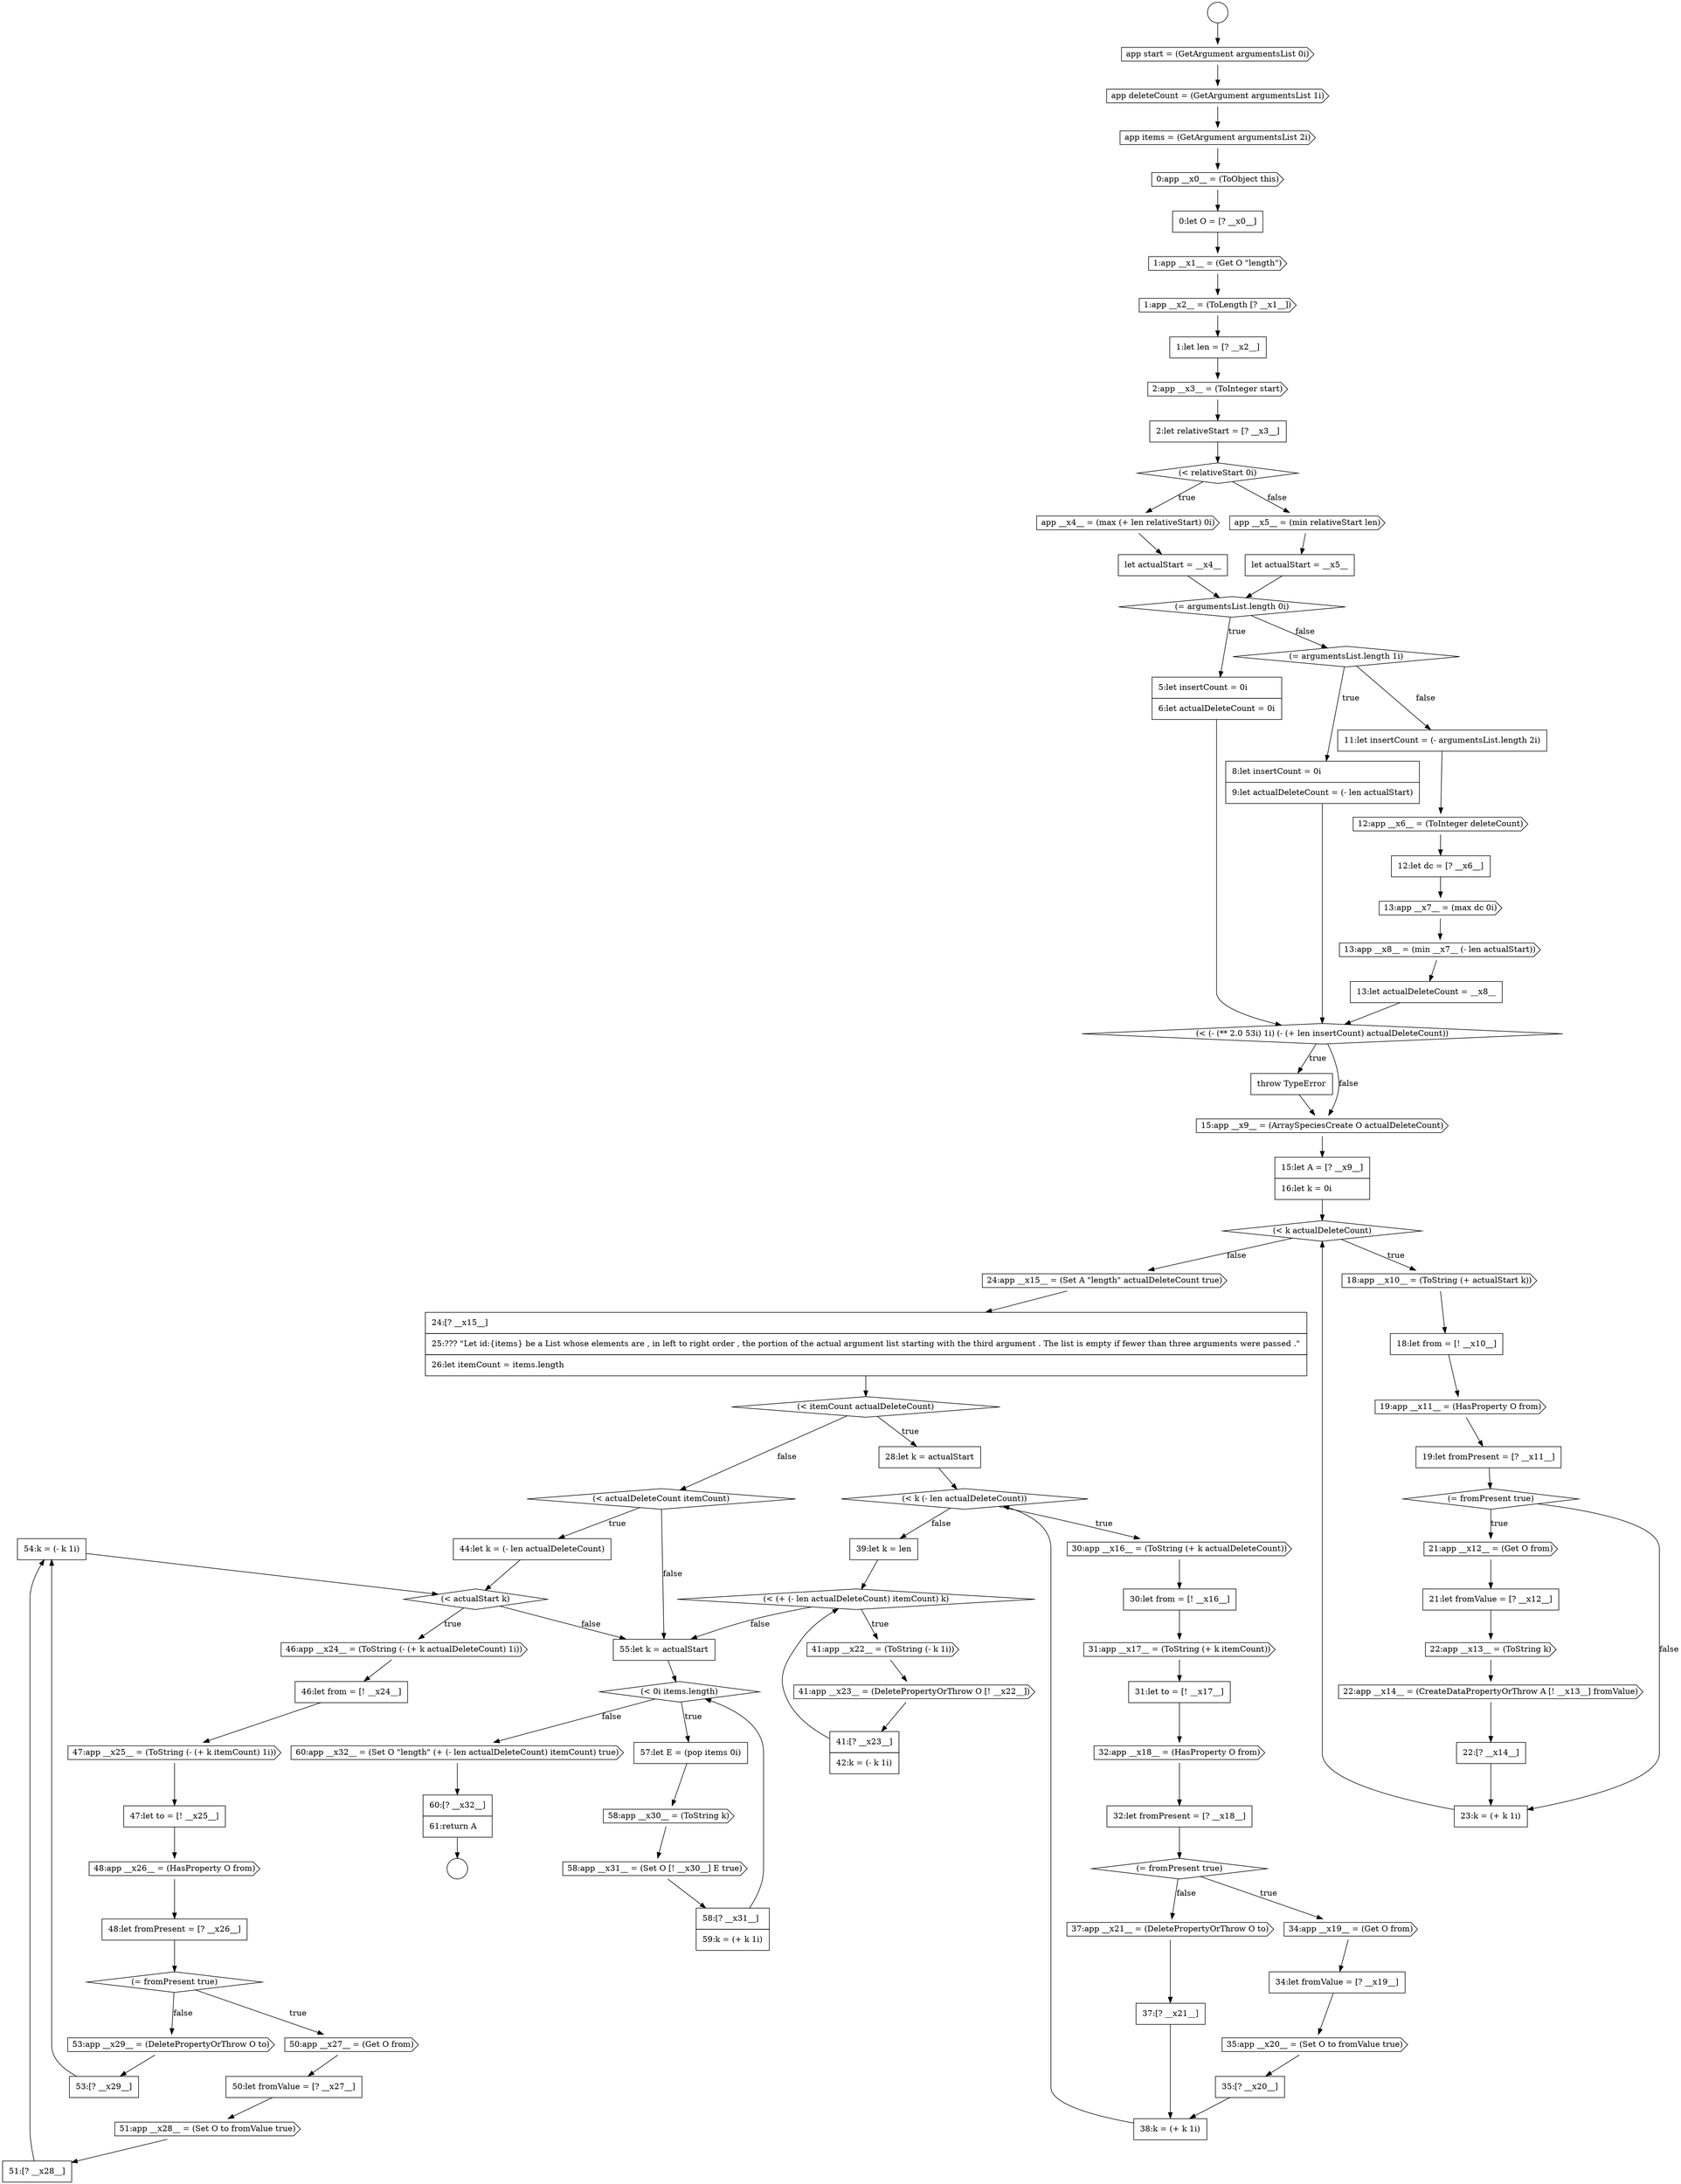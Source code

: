 digraph {
  node14574 [shape=none, margin=0, label=<<font color="black">
    <table border="0" cellborder="1" cellspacing="0" cellpadding="10">
      <tr><td align="left">54:k = (- k 1i)</td></tr>
    </table>
  </font>> color="black" fillcolor="white" style=filled]
  node14527 [shape=diamond, label=<<font color="black">(= fromPresent true)</font>> color="black" fillcolor="white" style=filled]
  node14576 [shape=diamond, label=<<font color="black">(&lt; 0i items.length)</font>> color="black" fillcolor="white" style=filled]
  node14570 [shape=cds, label=<<font color="black">51:app __x28__ = (Set O to fromValue true)</font>> color="black" fillcolor="white" style=filled]
  node14538 [shape=diamond, label=<<font color="black">(&lt; k (- len actualDeleteCount))</font>> color="black" fillcolor="white" style=filled]
  node14506 [shape=cds, label=<<font color="black">app __x5__ = (min relativeStart len)</font>> color="black" fillcolor="white" style=filled]
  node14519 [shape=none, margin=0, label=<<font color="black">
    <table border="0" cellborder="1" cellspacing="0" cellpadding="10">
      <tr><td align="left">throw TypeError</td></tr>
    </table>
  </font>> color="black" fillcolor="white" style=filled]
  node14521 [shape=none, margin=0, label=<<font color="black">
    <table border="0" cellborder="1" cellspacing="0" cellpadding="10">
      <tr><td align="left">15:let A = [? __x9__]</td></tr>
      <tr><td align="left">16:let k = 0i</td></tr>
    </table>
  </font>> color="black" fillcolor="white" style=filled]
  node14559 [shape=none, margin=0, label=<<font color="black">
    <table border="0" cellborder="1" cellspacing="0" cellpadding="10">
      <tr><td align="left">44:let k = (- len actualDeleteCount)</td></tr>
    </table>
  </font>> color="black" fillcolor="white" style=filled]
  node14553 [shape=none, margin=0, label=<<font color="black">
    <table border="0" cellborder="1" cellspacing="0" cellpadding="10">
      <tr><td align="left">39:let k = len</td></tr>
    </table>
  </font>> color="black" fillcolor="white" style=filled]
  node14542 [shape=none, margin=0, label=<<font color="black">
    <table border="0" cellborder="1" cellspacing="0" cellpadding="10">
      <tr><td align="left">31:let to = [! __x17__]</td></tr>
    </table>
  </font>> color="black" fillcolor="white" style=filled]
  node14510 [shape=diamond, label=<<font color="black">(= argumentsList.length 1i)</font>> color="black" fillcolor="white" style=filled]
  node14552 [shape=none, margin=0, label=<<font color="black">
    <table border="0" cellborder="1" cellspacing="0" cellpadding="10">
      <tr><td align="left">38:k = (+ k 1i)</td></tr>
    </table>
  </font>> color="black" fillcolor="white" style=filled]
  node14515 [shape=cds, label=<<font color="black">13:app __x7__ = (max dc 0i)</font>> color="black" fillcolor="white" style=filled]
  node14564 [shape=none, margin=0, label=<<font color="black">
    <table border="0" cellborder="1" cellspacing="0" cellpadding="10">
      <tr><td align="left">47:let to = [! __x25__]</td></tr>
    </table>
  </font>> color="black" fillcolor="white" style=filled]
  node14579 [shape=cds, label=<<font color="black">58:app __x31__ = (Set O [! __x30__] E true)</font>> color="black" fillcolor="white" style=filled]
  node14533 [shape=none, margin=0, label=<<font color="black">
    <table border="0" cellborder="1" cellspacing="0" cellpadding="10">
      <tr><td align="left">23:k = (+ k 1i)</td></tr>
    </table>
  </font>> color="black" fillcolor="white" style=filled]
  node14495 [shape=cds, label=<<font color="black">app items = (GetArgument argumentsList 2i)</font>> color="black" fillcolor="white" style=filled]
  node14532 [shape=none, margin=0, label=<<font color="black">
    <table border="0" cellborder="1" cellspacing="0" cellpadding="10">
      <tr><td align="left">22:[? __x14__]</td></tr>
    </table>
  </font>> color="black" fillcolor="white" style=filled]
  node14547 [shape=none, margin=0, label=<<font color="black">
    <table border="0" cellborder="1" cellspacing="0" cellpadding="10">
      <tr><td align="left">34:let fromValue = [? __x19__]</td></tr>
    </table>
  </font>> color="black" fillcolor="white" style=filled]
  node14500 [shape=none, margin=0, label=<<font color="black">
    <table border="0" cellborder="1" cellspacing="0" cellpadding="10">
      <tr><td align="left">1:let len = [? __x2__]</td></tr>
    </table>
  </font>> color="black" fillcolor="white" style=filled]
  node14569 [shape=none, margin=0, label=<<font color="black">
    <table border="0" cellborder="1" cellspacing="0" cellpadding="10">
      <tr><td align="left">50:let fromValue = [? __x27__]</td></tr>
    </table>
  </font>> color="black" fillcolor="white" style=filled]
  node14558 [shape=diamond, label=<<font color="black">(&lt; actualDeleteCount itemCount)</font>> color="black" fillcolor="white" style=filled]
  node14537 [shape=none, margin=0, label=<<font color="black">
    <table border="0" cellborder="1" cellspacing="0" cellpadding="10">
      <tr><td align="left">28:let k = actualStart</td></tr>
    </table>
  </font>> color="black" fillcolor="white" style=filled]
  node14501 [shape=cds, label=<<font color="black">2:app __x3__ = (ToInteger start)</font>> color="black" fillcolor="white" style=filled]
  node14524 [shape=none, margin=0, label=<<font color="black">
    <table border="0" cellborder="1" cellspacing="0" cellpadding="10">
      <tr><td align="left">18:let from = [! __x10__]</td></tr>
    </table>
  </font>> color="black" fillcolor="white" style=filled]
  node14541 [shape=cds, label=<<font color="black">31:app __x17__ = (ToString (+ k itemCount))</font>> color="black" fillcolor="white" style=filled]
  node14556 [shape=cds, label=<<font color="black">41:app __x23__ = (DeletePropertyOrThrow O [! __x22__])</font>> color="black" fillcolor="white" style=filled]
  node14565 [shape=cds, label=<<font color="black">48:app __x26__ = (HasProperty O from)</font>> color="black" fillcolor="white" style=filled]
  node14505 [shape=none, margin=0, label=<<font color="black">
    <table border="0" cellborder="1" cellspacing="0" cellpadding="10">
      <tr><td align="left">let actualStart = __x4__</td></tr>
    </table>
  </font>> color="black" fillcolor="white" style=filled]
  node14520 [shape=cds, label=<<font color="black">15:app __x9__ = (ArraySpeciesCreate O actualDeleteCount)</font>> color="black" fillcolor="white" style=filled]
  node14529 [shape=none, margin=0, label=<<font color="black">
    <table border="0" cellborder="1" cellspacing="0" cellpadding="10">
      <tr><td align="left">21:let fromValue = [? __x12__]</td></tr>
    </table>
  </font>> color="black" fillcolor="white" style=filled]
  node14566 [shape=none, margin=0, label=<<font color="black">
    <table border="0" cellborder="1" cellspacing="0" cellpadding="10">
      <tr><td align="left">48:let fromPresent = [? __x26__]</td></tr>
    </table>
  </font>> color="black" fillcolor="white" style=filled]
  node14580 [shape=none, margin=0, label=<<font color="black">
    <table border="0" cellborder="1" cellspacing="0" cellpadding="10">
      <tr><td align="left">58:[? __x31__]</td></tr>
      <tr><td align="left">59:k = (+ k 1i)</td></tr>
    </table>
  </font>> color="black" fillcolor="white" style=filled]
  node14561 [shape=cds, label=<<font color="black">46:app __x24__ = (ToString (- (+ k actualDeleteCount) 1i))</font>> color="black" fillcolor="white" style=filled]
  node14509 [shape=none, margin=0, label=<<font color="black">
    <table border="0" cellborder="1" cellspacing="0" cellpadding="10">
      <tr><td align="left">5:let insertCount = 0i</td></tr>
      <tr><td align="left">6:let actualDeleteCount = 0i</td></tr>
    </table>
  </font>> color="black" fillcolor="white" style=filled]
  node14492 [shape=circle label=" " color="black" fillcolor="white" style=filled]
  node14494 [shape=cds, label=<<font color="black">app deleteCount = (GetArgument argumentsList 1i)</font>> color="black" fillcolor="white" style=filled]
  node14526 [shape=none, margin=0, label=<<font color="black">
    <table border="0" cellborder="1" cellspacing="0" cellpadding="10">
      <tr><td align="left">19:let fromPresent = [? __x11__]</td></tr>
    </table>
  </font>> color="black" fillcolor="white" style=filled]
  node14516 [shape=cds, label=<<font color="black">13:app __x8__ = (min __x7__ (- len actualStart))</font>> color="black" fillcolor="white" style=filled]
  node14548 [shape=cds, label=<<font color="black">35:app __x20__ = (Set O to fromValue true)</font>> color="black" fillcolor="white" style=filled]
  node14573 [shape=none, margin=0, label=<<font color="black">
    <table border="0" cellborder="1" cellspacing="0" cellpadding="10">
      <tr><td align="left">53:[? __x29__]</td></tr>
    </table>
  </font>> color="black" fillcolor="white" style=filled]
  node14497 [shape=none, margin=0, label=<<font color="black">
    <table border="0" cellborder="1" cellspacing="0" cellpadding="10">
      <tr><td align="left">0:let O = [? __x0__]</td></tr>
    </table>
  </font>> color="black" fillcolor="white" style=filled]
  node14534 [shape=cds, label=<<font color="black">24:app __x15__ = (Set A &quot;length&quot; actualDeleteCount true)</font>> color="black" fillcolor="white" style=filled]
  node14523 [shape=cds, label=<<font color="black">18:app __x10__ = (ToString (+ actualStart k))</font>> color="black" fillcolor="white" style=filled]
  node14572 [shape=cds, label=<<font color="black">53:app __x29__ = (DeletePropertyOrThrow O to)</font>> color="black" fillcolor="white" style=filled]
  node14544 [shape=none, margin=0, label=<<font color="black">
    <table border="0" cellborder="1" cellspacing="0" cellpadding="10">
      <tr><td align="left">32:let fromPresent = [? __x18__]</td></tr>
    </table>
  </font>> color="black" fillcolor="white" style=filled]
  node14508 [shape=diamond, label=<<font color="black">(= argumentsList.length 0i)</font>> color="black" fillcolor="white" style=filled]
  node14517 [shape=none, margin=0, label=<<font color="black">
    <table border="0" cellborder="1" cellspacing="0" cellpadding="10">
      <tr><td align="left">13:let actualDeleteCount = __x8__</td></tr>
    </table>
  </font>> color="black" fillcolor="white" style=filled]
  node14549 [shape=none, margin=0, label=<<font color="black">
    <table border="0" cellborder="1" cellspacing="0" cellpadding="10">
      <tr><td align="left">35:[? __x20__]</td></tr>
    </table>
  </font>> color="black" fillcolor="white" style=filled]
  node14502 [shape=none, margin=0, label=<<font color="black">
    <table border="0" cellborder="1" cellspacing="0" cellpadding="10">
      <tr><td align="left">2:let relativeStart = [? __x3__]</td></tr>
    </table>
  </font>> color="black" fillcolor="white" style=filled]
  node14540 [shape=none, margin=0, label=<<font color="black">
    <table border="0" cellborder="1" cellspacing="0" cellpadding="10">
      <tr><td align="left">30:let from = [! __x16__]</td></tr>
    </table>
  </font>> color="black" fillcolor="white" style=filled]
  node14581 [shape=cds, label=<<font color="black">60:app __x32__ = (Set O &quot;length&quot; (+ (- len actualDeleteCount) itemCount) true)</font>> color="black" fillcolor="white" style=filled]
  node14555 [shape=cds, label=<<font color="black">41:app __x22__ = (ToString (- k 1i))</font>> color="black" fillcolor="white" style=filled]
  node14525 [shape=cds, label=<<font color="black">19:app __x11__ = (HasProperty O from)</font>> color="black" fillcolor="white" style=filled]
  node14577 [shape=none, margin=0, label=<<font color="black">
    <table border="0" cellborder="1" cellspacing="0" cellpadding="10">
      <tr><td align="left">57:let E = (pop items 0i)</td></tr>
    </table>
  </font>> color="black" fillcolor="white" style=filled]
  node14535 [shape=none, margin=0, label=<<font color="black">
    <table border="0" cellborder="1" cellspacing="0" cellpadding="10">
      <tr><td align="left">24:[? __x15__]</td></tr>
      <tr><td align="left">25:??? &quot;Let id:{items} be a List whose elements are , in left to right order , the portion of the actual argument list starting with the third argument . The list is empty if fewer than three arguments were passed .&quot;</td></tr>
      <tr><td align="left">26:let itemCount = items.length</td></tr>
    </table>
  </font>> color="black" fillcolor="white" style=filled]
  node14493 [shape=cds, label=<<font color="black">app start = (GetArgument argumentsList 0i)</font>> color="black" fillcolor="white" style=filled]
  node14530 [shape=cds, label=<<font color="black">22:app __x13__ = (ToString k)</font>> color="black" fillcolor="white" style=filled]
  node14562 [shape=none, margin=0, label=<<font color="black">
    <table border="0" cellborder="1" cellspacing="0" cellpadding="10">
      <tr><td align="left">46:let from = [! __x24__]</td></tr>
    </table>
  </font>> color="black" fillcolor="white" style=filled]
  node14557 [shape=none, margin=0, label=<<font color="black">
    <table border="0" cellborder="1" cellspacing="0" cellpadding="10">
      <tr><td align="left">41:[? __x23__]</td></tr>
      <tr><td align="left">42:k = (- k 1i)</td></tr>
    </table>
  </font>> color="black" fillcolor="white" style=filled]
  node14550 [shape=cds, label=<<font color="black">37:app __x21__ = (DeletePropertyOrThrow O to)</font>> color="black" fillcolor="white" style=filled]
  node14513 [shape=cds, label=<<font color="black">12:app __x6__ = (ToInteger deleteCount)</font>> color="black" fillcolor="white" style=filled]
  node14498 [shape=cds, label=<<font color="black">1:app __x1__ = (Get O &quot;length&quot;)</font>> color="black" fillcolor="white" style=filled]
  node14512 [shape=none, margin=0, label=<<font color="black">
    <table border="0" cellborder="1" cellspacing="0" cellpadding="10">
      <tr><td align="left">11:let insertCount = (- argumentsList.length 2i)</td></tr>
    </table>
  </font>> color="black" fillcolor="white" style=filled]
  node14491 [shape=circle label=" " color="black" fillcolor="white" style=filled]
  node14545 [shape=diamond, label=<<font color="black">(= fromPresent true)</font>> color="black" fillcolor="white" style=filled]
  node14567 [shape=diamond, label=<<font color="black">(= fromPresent true)</font>> color="black" fillcolor="white" style=filled]
  node14507 [shape=none, margin=0, label=<<font color="black">
    <table border="0" cellborder="1" cellspacing="0" cellpadding="10">
      <tr><td align="left">let actualStart = __x5__</td></tr>
    </table>
  </font>> color="black" fillcolor="white" style=filled]
  node14518 [shape=diamond, label=<<font color="black">(&lt; (- (** 2.0 53i) 1i) (- (+ len insertCount) actualDeleteCount))</font>> color="black" fillcolor="white" style=filled]
  node14496 [shape=cds, label=<<font color="black">0:app __x0__ = (ToObject this)</font>> color="black" fillcolor="white" style=filled]
  node14554 [shape=diamond, label=<<font color="black">(&lt; (+ (- len actualDeleteCount) itemCount) k)</font>> color="black" fillcolor="white" style=filled]
  node14543 [shape=cds, label=<<font color="black">32:app __x18__ = (HasProperty O from)</font>> color="black" fillcolor="white" style=filled]
  node14571 [shape=none, margin=0, label=<<font color="black">
    <table border="0" cellborder="1" cellspacing="0" cellpadding="10">
      <tr><td align="left">51:[? __x28__]</td></tr>
    </table>
  </font>> color="black" fillcolor="white" style=filled]
  node14503 [shape=diamond, label=<<font color="black">(&lt; relativeStart 0i)</font>> color="black" fillcolor="white" style=filled]
  node14522 [shape=diamond, label=<<font color="black">(&lt; k actualDeleteCount)</font>> color="black" fillcolor="white" style=filled]
  node14539 [shape=cds, label=<<font color="black">30:app __x16__ = (ToString (+ k actualDeleteCount))</font>> color="black" fillcolor="white" style=filled]
  node14560 [shape=diamond, label=<<font color="black">(&lt; actualStart k)</font>> color="black" fillcolor="white" style=filled]
  node14582 [shape=none, margin=0, label=<<font color="black">
    <table border="0" cellborder="1" cellspacing="0" cellpadding="10">
      <tr><td align="left">60:[? __x32__]</td></tr>
      <tr><td align="left">61:return A</td></tr>
    </table>
  </font>> color="black" fillcolor="white" style=filled]
  node14575 [shape=none, margin=0, label=<<font color="black">
    <table border="0" cellborder="1" cellspacing="0" cellpadding="10">
      <tr><td align="left">55:let k = actualStart</td></tr>
    </table>
  </font>> color="black" fillcolor="white" style=filled]
  node14499 [shape=cds, label=<<font color="black">1:app __x2__ = (ToLength [? __x1__])</font>> color="black" fillcolor="white" style=filled]
  node14536 [shape=diamond, label=<<font color="black">(&lt; itemCount actualDeleteCount)</font>> color="black" fillcolor="white" style=filled]
  node14551 [shape=none, margin=0, label=<<font color="black">
    <table border="0" cellborder="1" cellspacing="0" cellpadding="10">
      <tr><td align="left">37:[? __x21__]</td></tr>
    </table>
  </font>> color="black" fillcolor="white" style=filled]
  node14504 [shape=cds, label=<<font color="black">app __x4__ = (max (+ len relativeStart) 0i)</font>> color="black" fillcolor="white" style=filled]
  node14546 [shape=cds, label=<<font color="black">34:app __x19__ = (Get O from)</font>> color="black" fillcolor="white" style=filled]
  node14578 [shape=cds, label=<<font color="black">58:app __x30__ = (ToString k)</font>> color="black" fillcolor="white" style=filled]
  node14563 [shape=cds, label=<<font color="black">47:app __x25__ = (ToString (- (+ k itemCount) 1i))</font>> color="black" fillcolor="white" style=filled]
  node14514 [shape=none, margin=0, label=<<font color="black">
    <table border="0" cellborder="1" cellspacing="0" cellpadding="10">
      <tr><td align="left">12:let dc = [? __x6__]</td></tr>
    </table>
  </font>> color="black" fillcolor="white" style=filled]
  node14511 [shape=none, margin=0, label=<<font color="black">
    <table border="0" cellborder="1" cellspacing="0" cellpadding="10">
      <tr><td align="left">8:let insertCount = 0i</td></tr>
      <tr><td align="left">9:let actualDeleteCount = (- len actualStart)</td></tr>
    </table>
  </font>> color="black" fillcolor="white" style=filled]
  node14528 [shape=cds, label=<<font color="black">21:app __x12__ = (Get O from)</font>> color="black" fillcolor="white" style=filled]
  node14531 [shape=cds, label=<<font color="black">22:app __x14__ = (CreateDataPropertyOrThrow A [! __x13__] fromValue)</font>> color="black" fillcolor="white" style=filled]
  node14568 [shape=cds, label=<<font color="black">50:app __x27__ = (Get O from)</font>> color="black" fillcolor="white" style=filled]
  node14568 -> node14569 [ color="black"]
  node14497 -> node14498 [ color="black"]
  node14527 -> node14528 [label=<<font color="black">true</font>> color="black"]
  node14527 -> node14533 [label=<<font color="black">false</font>> color="black"]
  node14552 -> node14538 [ color="black"]
  node14500 -> node14501 [ color="black"]
  node14557 -> node14554 [ color="black"]
  node14580 -> node14576 [ color="black"]
  node14563 -> node14564 [ color="black"]
  node14526 -> node14527 [ color="black"]
  node14539 -> node14540 [ color="black"]
  node14522 -> node14523 [label=<<font color="black">true</font>> color="black"]
  node14522 -> node14534 [label=<<font color="black">false</font>> color="black"]
  node14518 -> node14519 [label=<<font color="black">true</font>> color="black"]
  node14518 -> node14520 [label=<<font color="black">false</font>> color="black"]
  node14519 -> node14520 [ color="black"]
  node14521 -> node14522 [ color="black"]
  node14548 -> node14549 [ color="black"]
  node14558 -> node14559 [label=<<font color="black">true</font>> color="black"]
  node14558 -> node14575 [label=<<font color="black">false</font>> color="black"]
  node14546 -> node14547 [ color="black"]
  node14535 -> node14536 [ color="black"]
  node14509 -> node14518 [ color="black"]
  node14511 -> node14518 [ color="black"]
  node14508 -> node14509 [label=<<font color="black">true</font>> color="black"]
  node14508 -> node14510 [label=<<font color="black">false</font>> color="black"]
  node14505 -> node14508 [ color="black"]
  node14494 -> node14495 [ color="black"]
  node14559 -> node14560 [ color="black"]
  node14528 -> node14529 [ color="black"]
  node14564 -> node14565 [ color="black"]
  node14514 -> node14515 [ color="black"]
  node14581 -> node14582 [ color="black"]
  node14499 -> node14500 [ color="black"]
  node14536 -> node14537 [label=<<font color="black">true</font>> color="black"]
  node14536 -> node14558 [label=<<font color="black">false</font>> color="black"]
  node14520 -> node14521 [ color="black"]
  node14530 -> node14531 [ color="black"]
  node14495 -> node14496 [ color="black"]
  node14533 -> node14522 [ color="black"]
  node14517 -> node14518 [ color="black"]
  node14501 -> node14502 [ color="black"]
  node14491 -> node14493 [ color="black"]
  node14504 -> node14505 [ color="black"]
  node14538 -> node14539 [label=<<font color="black">true</font>> color="black"]
  node14538 -> node14553 [label=<<font color="black">false</font>> color="black"]
  node14550 -> node14551 [ color="black"]
  node14582 -> node14492 [ color="black"]
  node14506 -> node14507 [ color="black"]
  node14547 -> node14548 [ color="black"]
  node14540 -> node14541 [ color="black"]
  node14537 -> node14538 [ color="black"]
  node14565 -> node14566 [ color="black"]
  node14566 -> node14567 [ color="black"]
  node14571 -> node14574 [ color="black"]
  node14560 -> node14561 [label=<<font color="black">true</font>> color="black"]
  node14560 -> node14575 [label=<<font color="black">false</font>> color="black"]
  node14529 -> node14530 [ color="black"]
  node14577 -> node14578 [ color="black"]
  node14534 -> node14535 [ color="black"]
  node14496 -> node14497 [ color="black"]
  node14532 -> node14533 [ color="black"]
  node14578 -> node14579 [ color="black"]
  node14543 -> node14544 [ color="black"]
  node14493 -> node14494 [ color="black"]
  node14502 -> node14503 [ color="black"]
  node14544 -> node14545 [ color="black"]
  node14545 -> node14546 [label=<<font color="black">true</font>> color="black"]
  node14545 -> node14550 [label=<<font color="black">false</font>> color="black"]
  node14516 -> node14517 [ color="black"]
  node14573 -> node14574 [ color="black"]
  node14524 -> node14525 [ color="black"]
  node14515 -> node14516 [ color="black"]
  node14553 -> node14554 [ color="black"]
  node14575 -> node14576 [ color="black"]
  node14561 -> node14562 [ color="black"]
  node14498 -> node14499 [ color="black"]
  node14507 -> node14508 [ color="black"]
  node14542 -> node14543 [ color="black"]
  node14549 -> node14552 [ color="black"]
  node14513 -> node14514 [ color="black"]
  node14562 -> node14563 [ color="black"]
  node14503 -> node14504 [label=<<font color="black">true</font>> color="black"]
  node14503 -> node14506 [label=<<font color="black">false</font>> color="black"]
  node14572 -> node14573 [ color="black"]
  node14579 -> node14580 [ color="black"]
  node14576 -> node14577 [label=<<font color="black">true</font>> color="black"]
  node14576 -> node14581 [label=<<font color="black">false</font>> color="black"]
  node14512 -> node14513 [ color="black"]
  node14551 -> node14552 [ color="black"]
  node14556 -> node14557 [ color="black"]
  node14541 -> node14542 [ color="black"]
  node14555 -> node14556 [ color="black"]
  node14531 -> node14532 [ color="black"]
  node14567 -> node14568 [label=<<font color="black">true</font>> color="black"]
  node14567 -> node14572 [label=<<font color="black">false</font>> color="black"]
  node14570 -> node14571 [ color="black"]
  node14525 -> node14526 [ color="black"]
  node14510 -> node14511 [label=<<font color="black">true</font>> color="black"]
  node14510 -> node14512 [label=<<font color="black">false</font>> color="black"]
  node14574 -> node14560 [ color="black"]
  node14554 -> node14555 [label=<<font color="black">true</font>> color="black"]
  node14554 -> node14575 [label=<<font color="black">false</font>> color="black"]
  node14523 -> node14524 [ color="black"]
  node14569 -> node14570 [ color="black"]
}
